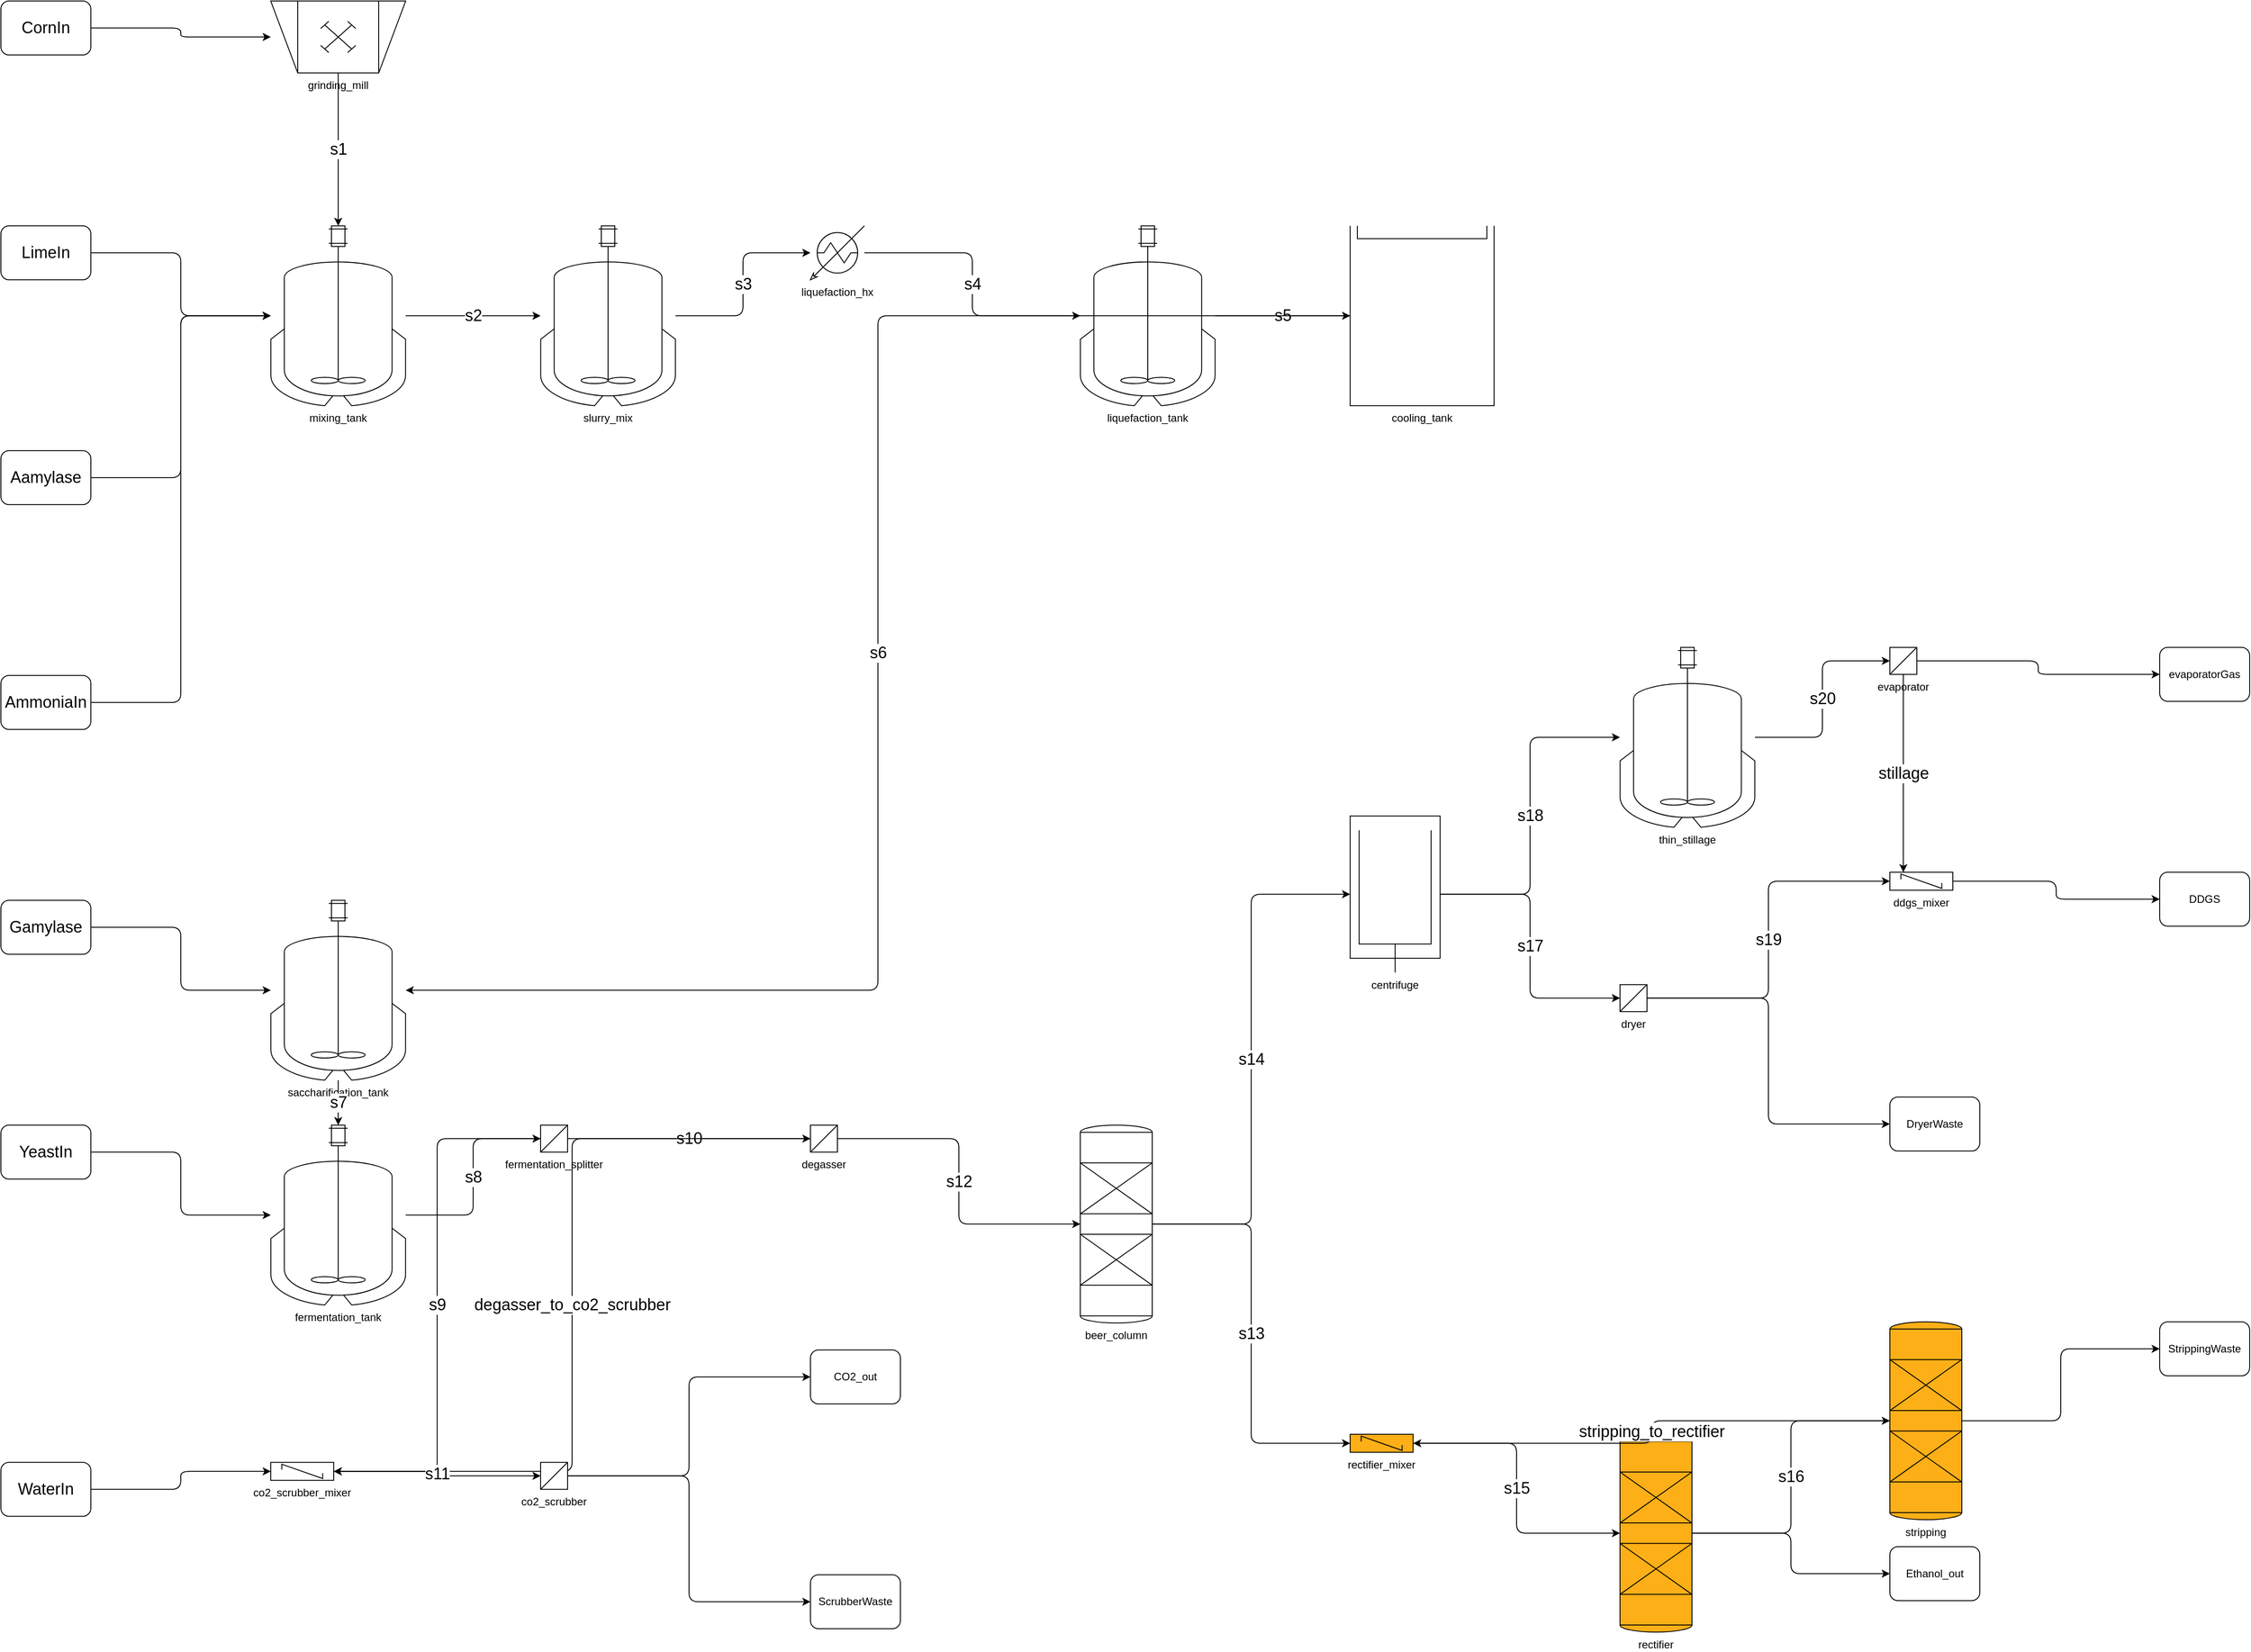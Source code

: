 <?xml version='1.0' encoding='utf-8'?>
<mxGraphModel dx="846" dy="900" grid="1" gridSize="10" guides="1" tooltips="1" connect="1" arrows="1" fold="1" page="1" pageScale="1" pageWidth="1150" pageHeight="1150" math="0" shadow="0"><!--Created by the Sustainable Energy Systems Analysis Group--><root><mxCell id="0" /><mxCell id="1" parent="0" /><mxCell id="grinding_mill" value="grinding_mill" style="shape=mxgraph.pid.crushers_grinding.crusher_(hammer);fillColor=white;verticalLabelPosition=bottom;labelPosition=center;align=center;verticalAlign=top;" vertex="1" parent="1"><mxGeometry x="600.0" y="-767.857" width="150" height="80" relative="0" as="geometry" /></mxCell><mxCell edge="1" parent="1" id="egrinding_mill-mixing_tank" style="edgeStyle=elbowEdgeStyle;html=1;orthogonal=1;fontFamily=Helvetica;fontSize=18;align=center;" source="grinding_mill" target="mixing_tank" value="s1"><mxGeometry relative="1" as="geometry" /></mxCell><mxCell edge="1" parent="1" id="iCornIn-grinding_mill" style="edgeStyle=elbowEdgeStyle;html=1;orthogonal=1;fontFamily=Helvetica;fontSize=12;align=center;" target="grinding_mill" source="iCornIn"><mxGeometry relative="1" as="geometry" /></mxCell><mxCell id="iCornIn" value="CornIn" style="rounded=1;whiteSpace=wrap;html=1;fontFamily=Helvetica;fontSize=18;align=center;" vertex="1" parent="1"><mxGeometry x="300.0" y="-767.857" width="100" height="60" as="geometry" /></mxCell><mxCell id="mixing_tank" value="mixing_tank" style="shape=mxgraph.pid.vessels.jacketed_mixing_vessel;fillColor=white;verticalLabelPosition=bottom;labelPosition=center;align=center;verticalAlign=top;" vertex="1" parent="1"><mxGeometry x="600.0" y="-517.857" width="150" height="200" relative="0" as="geometry" /></mxCell><mxCell edge="1" parent="1" id="emixing_tank-slurry_mix" style="edgeStyle=elbowEdgeStyle;html=1;orthogonal=1;fontFamily=Helvetica;fontSize=18;align=center;" source="mixing_tank" target="slurry_mix" value="s2"><mxGeometry relative="1" as="geometry" /></mxCell><mxCell edge="1" parent="1" id="is1-mixing_tank" style="edgeStyle=elbowEdgeStyle;html=1;orthogonal=1;fontFamily=Helvetica;fontSize=12;align=center;"><mxGeometry relative="1" as="geometry" /></mxCell><mxCell edge="1" parent="1" id="iLimeIn-mixing_tank" style="edgeStyle=elbowEdgeStyle;html=1;orthogonal=1;fontFamily=Helvetica;fontSize=12;align=center;" target="mixing_tank" source="iLimeIn"><mxGeometry relative="1" as="geometry" /></mxCell><mxCell id="iLimeIn" value="LimeIn" style="rounded=1;whiteSpace=wrap;html=1;fontFamily=Helvetica;fontSize=18;align=center;" vertex="1" parent="1"><mxGeometry x="300.0" y="-517.857" width="100" height="60" as="geometry" /></mxCell><mxCell edge="1" parent="1" id="iAamylase-mixing_tank" style="edgeStyle=elbowEdgeStyle;html=1;orthogonal=1;fontFamily=Helvetica;fontSize=12;align=center;" target="mixing_tank" source="iAamylase"><mxGeometry relative="1" as="geometry" /></mxCell><mxCell id="iAamylase" value="Aamylase" style="rounded=1;whiteSpace=wrap;html=1;fontFamily=Helvetica;fontSize=18;align=center;" vertex="1" parent="1"><mxGeometry x="300.0" y="-267.857" width="100" height="60" as="geometry" /></mxCell><mxCell edge="1" parent="1" id="iAmmoniaIn-mixing_tank" style="edgeStyle=elbowEdgeStyle;html=1;orthogonal=1;fontFamily=Helvetica;fontSize=12;align=center;" target="mixing_tank" source="iAmmoniaIn"><mxGeometry relative="1" as="geometry" /></mxCell><mxCell id="iAmmoniaIn" value="AmmoniaIn" style="rounded=1;whiteSpace=wrap;html=1;fontFamily=Helvetica;fontSize=18;align=center;" vertex="1" parent="1"><mxGeometry x="300.0" y="-17.857" width="100" height="60" as="geometry" /></mxCell><mxCell id="slurry_mix" value="slurry_mix" style="shape=mxgraph.pid.vessels.jacketed_mixing_vessel;fillColor=white;verticalLabelPosition=bottom;labelPosition=center;align=center;verticalAlign=top;" vertex="1" parent="1"><mxGeometry x="900.0" y="-517.857" width="150" height="200" relative="0" as="geometry" /></mxCell><mxCell edge="1" parent="1" id="eslurry_mix-liquefaction_hx" style="edgeStyle=elbowEdgeStyle;html=1;orthogonal=1;fontFamily=Helvetica;fontSize=18;align=center;" source="slurry_mix" target="liquefaction_hx" value="s3"><mxGeometry relative="1" as="geometry" /></mxCell><mxCell edge="1" parent="1" id="is2-slurry_mix" style="edgeStyle=elbowEdgeStyle;html=1;orthogonal=1;fontFamily=Helvetica;fontSize=12;align=center;"><mxGeometry relative="1" as="geometry" /></mxCell><mxCell id="liquefaction_hx" value="liquefaction_hx" style="shape=mxgraph.pid.heat_exchangers.heater;fillColor=white;verticalLabelPosition=bottom;labelPosition=center;align=center;verticalAlign=top;" vertex="1" parent="1"><mxGeometry x="1200.0" y="-517.857" width="60" height="60" relative="0" as="geometry" /></mxCell><mxCell edge="1" parent="1" id="eliquefaction_hx-liquefaction_tank" style="edgeStyle=elbowEdgeStyle;html=1;orthogonal=1;fontFamily=Helvetica;fontSize=18;align=center;" source="liquefaction_hx" target="liquefaction_tank" value="s4"><mxGeometry relative="1" as="geometry" /></mxCell><mxCell edge="1" parent="1" id="is3-liquefaction_hx" style="edgeStyle=elbowEdgeStyle;html=1;orthogonal=1;fontFamily=Helvetica;fontSize=12;align=center;"><mxGeometry relative="1" as="geometry" /></mxCell><mxCell id="liquefaction_tank" value="liquefaction_tank" style="shape=mxgraph.pid.vessels.jacketed_mixing_vessel;fillColor=white;verticalLabelPosition=bottom;labelPosition=center;align=center;verticalAlign=top;" vertex="1" parent="1"><mxGeometry x="1500.0" y="-517.857" width="150" height="200" relative="0" as="geometry" /></mxCell><mxCell edge="1" parent="1" id="eliquefaction_tank-cooling_tank" style="edgeStyle=elbowEdgeStyle;html=1;orthogonal=1;fontFamily=Helvetica;fontSize=18;align=center;" source="liquefaction_tank" target="cooling_tank" value="s5"><mxGeometry relative="1" as="geometry" /></mxCell><mxCell edge="1" parent="1" id="is4-liquefaction_tank" style="edgeStyle=elbowEdgeStyle;html=1;orthogonal=1;fontFamily=Helvetica;fontSize=12;align=center;"><mxGeometry relative="1" as="geometry" /></mxCell><mxCell id="cooling_tank" value="cooling_tank" style="shape=mxgraph.pid.vessels.tank_(floating_roof);fillColor=white;verticalLabelPosition=bottom;labelPosition=center;align=center;verticalAlign=top;" vertex="1" parent="1"><mxGeometry x="1800.0" y="-517.857" width="160" height="200" relative="0" as="geometry" /></mxCell><mxCell edge="1" parent="1" id="ecooling_tank-saccharification_tank" style="edgeStyle=elbowEdgeStyle;html=1;orthogonal=1;fontFamily=Helvetica;fontSize=18;align=center;" source="cooling_tank" target="saccharification_tank" value="s6"><mxGeometry relative="1" as="geometry" /></mxCell><mxCell edge="1" parent="1" id="is5-cooling_tank" style="edgeStyle=elbowEdgeStyle;html=1;orthogonal=1;fontFamily=Helvetica;fontSize=12;align=center;"><mxGeometry relative="1" as="geometry" /></mxCell><mxCell id="saccharification_tank" value="saccharification_tank" style="shape=mxgraph.pid.vessels.jacketed_mixing_vessel;fillColor=white;verticalLabelPosition=bottom;labelPosition=center;align=center;verticalAlign=top;" vertex="1" parent="1"><mxGeometry x="600.0" y="232.143" width="150" height="200" relative="0" as="geometry" /></mxCell><mxCell edge="1" parent="1" id="esaccharification_tank-fermentation_tank" style="edgeStyle=elbowEdgeStyle;html=1;orthogonal=1;fontFamily=Helvetica;fontSize=18;align=center;" source="saccharification_tank" target="fermentation_tank" value="s7"><mxGeometry relative="1" as="geometry" /></mxCell><mxCell edge="1" parent="1" id="is6-saccharification_tank" style="edgeStyle=elbowEdgeStyle;html=1;orthogonal=1;fontFamily=Helvetica;fontSize=12;align=center;"><mxGeometry relative="1" as="geometry" /></mxCell><mxCell edge="1" parent="1" id="iGamylase-saccharification_tank" style="edgeStyle=elbowEdgeStyle;html=1;orthogonal=1;fontFamily=Helvetica;fontSize=12;align=center;" target="saccharification_tank" source="iGamylase"><mxGeometry relative="1" as="geometry" /></mxCell><mxCell id="iGamylase" value="Gamylase" style="rounded=1;whiteSpace=wrap;html=1;fontFamily=Helvetica;fontSize=18;align=center;" vertex="1" parent="1"><mxGeometry x="300.0" y="232.143" width="100" height="60" as="geometry" /></mxCell><mxCell id="fermentation_tank" value="fermentation_tank" style="shape=mxgraph.pid.vessels.jacketed_mixing_vessel;fillColor=white;verticalLabelPosition=bottom;labelPosition=center;align=center;verticalAlign=top;" vertex="1" parent="1"><mxGeometry x="600.0" y="482.143" width="150" height="200" relative="0" as="geometry" /></mxCell><mxCell edge="1" parent="1" id="efermentation_tank-fermentation_splitter" style="edgeStyle=elbowEdgeStyle;html=1;orthogonal=1;fontFamily=Helvetica;fontSize=18;align=center;" source="fermentation_tank" target="fermentation_splitter" value="s8"><mxGeometry relative="1" as="geometry" /></mxCell><mxCell edge="1" parent="1" id="is7-fermentation_tank" style="edgeStyle=elbowEdgeStyle;html=1;orthogonal=1;fontFamily=Helvetica;fontSize=12;align=center;"><mxGeometry relative="1" as="geometry" /></mxCell><mxCell edge="1" parent="1" id="iYeastIn-fermentation_tank" style="edgeStyle=elbowEdgeStyle;html=1;orthogonal=1;fontFamily=Helvetica;fontSize=12;align=center;" target="fermentation_tank" source="iYeastIn"><mxGeometry relative="1" as="geometry" /></mxCell><mxCell id="iYeastIn" value="YeastIn" style="rounded=1;whiteSpace=wrap;html=1;fontFamily=Helvetica;fontSize=18;align=center;" vertex="1" parent="1"><mxGeometry x="300.0" y="482.143" width="100" height="60" as="geometry" /></mxCell><mxCell id="fermentation_splitter" value="fermentation_splitter" style="shape=mxgraph.pid.filters.filter;fillColor=white;verticalLabelPosition=bottom;labelPosition=center;align=center;verticalAlign=top;" vertex="1" parent="1"><mxGeometry x="900.0" y="482.143" width="30" height="30" relative="0" as="geometry" /></mxCell><mxCell edge="1" parent="1" id="efermentation_splitter-co2_scrubber_mixer" style="edgeStyle=elbowEdgeStyle;html=1;orthogonal=1;fontFamily=Helvetica;fontSize=18;align=center;" source="fermentation_splitter" target="co2_scrubber_mixer" value="s9"><mxGeometry relative="1" as="geometry" /></mxCell><mxCell edge="1" parent="1" id="efermentation_splitter-degasser" style="edgeStyle=elbowEdgeStyle;html=1;orthogonal=1;fontFamily=Helvetica;fontSize=18;align=center;" source="fermentation_splitter" target="degasser" value="s10"><mxGeometry relative="1" as="geometry" /></mxCell><mxCell edge="1" parent="1" id="is8-fermentation_splitter" style="edgeStyle=elbowEdgeStyle;html=1;orthogonal=1;fontFamily=Helvetica;fontSize=12;align=center;"><mxGeometry relative="1" as="geometry" /></mxCell><mxCell id="degasser" value="degasser" style="shape=mxgraph.pid.filters.filter;fillColor=white;verticalLabelPosition=bottom;labelPosition=center;align=center;verticalAlign=top;" vertex="1" parent="1"><mxGeometry x="1200.0" y="482.143" width="30" height="30" relative="0" as="geometry" /></mxCell><mxCell edge="1" parent="1" id="edegasser-co2_scrubber_mixer" style="edgeStyle=elbowEdgeStyle;html=1;orthogonal=1;fontFamily=Helvetica;fontSize=18;align=center;" source="degasser" target="co2_scrubber_mixer" value="degasser_to_co2_scrubber"><mxGeometry relative="1" as="geometry" /></mxCell><mxCell edge="1" parent="1" id="edegasser-beer_column" style="edgeStyle=elbowEdgeStyle;html=1;orthogonal=1;fontFamily=Helvetica;fontSize=18;align=center;" source="degasser" target="beer_column" value="s12"><mxGeometry relative="1" as="geometry" /></mxCell><mxCell edge="1" parent="1" id="is10-degasser" style="edgeStyle=elbowEdgeStyle;html=1;orthogonal=1;fontFamily=Helvetica;fontSize=12;align=center;"><mxGeometry relative="1" as="geometry" /></mxCell><mxCell id="beer_column" value="beer_column" style="shape=mxgraph.pid.vessels.tower_with_packing;fillColor=white;verticalLabelPosition=bottom;labelPosition=center;align=center;verticalAlign=top;" vertex="1" parent="1"><mxGeometry x="1500.0" y="482.143" width="80" height="220" relative="0" as="geometry" /></mxCell><mxCell edge="1" parent="1" id="ebeer_column-rectifier_mixer" style="edgeStyle=elbowEdgeStyle;html=1;orthogonal=1;fontFamily=Helvetica;fontSize=18;align=center;" source="beer_column" target="rectifier_mixer" value="s13"><mxGeometry relative="1" as="geometry" /></mxCell><mxCell edge="1" parent="1" id="ebeer_column-centrifuge" style="edgeStyle=elbowEdgeStyle;html=1;orthogonal=1;fontFamily=Helvetica;fontSize=18;align=center;" source="beer_column" target="centrifuge" value="s14"><mxGeometry relative="1" as="geometry" /></mxCell><mxCell edge="1" parent="1" id="is12-beer_column" style="edgeStyle=elbowEdgeStyle;html=1;orthogonal=1;fontFamily=Helvetica;fontSize=12;align=center;"><mxGeometry relative="1" as="geometry" /></mxCell><mxCell id="centrifuge" value="centrifuge" style="shape=mxgraph.pid.centrifuges.centrifuge_(solid_shell);fillColor=white;verticalLabelPosition=bottom;labelPosition=center;align=center;verticalAlign=top;" vertex="1" parent="1"><mxGeometry x="1800.0" y="138.393" width="100" height="174" relative="0" as="geometry" /></mxCell><mxCell edge="1" parent="1" id="ecentrifuge-dryer" style="edgeStyle=elbowEdgeStyle;html=1;orthogonal=1;fontFamily=Helvetica;fontSize=18;align=center;" source="centrifuge" target="dryer" value="s17"><mxGeometry relative="1" as="geometry" /></mxCell><mxCell edge="1" parent="1" id="ecentrifuge-thin_stillage" style="edgeStyle=elbowEdgeStyle;html=1;orthogonal=1;fontFamily=Helvetica;fontSize=18;align=center;" source="centrifuge" target="thin_stillage" value="s18"><mxGeometry relative="1" as="geometry" /></mxCell><mxCell edge="1" parent="1" id="is14-centrifuge" style="edgeStyle=elbowEdgeStyle;html=1;orthogonal=1;fontFamily=Helvetica;fontSize=12;align=center;"><mxGeometry relative="1" as="geometry" /></mxCell><mxCell id="thin_stillage" value="thin_stillage" style="shape=mxgraph.pid.vessels.jacketed_mixing_vessel;fillColor=white;verticalLabelPosition=bottom;labelPosition=center;align=center;verticalAlign=top;" vertex="1" parent="1"><mxGeometry x="2100.0" y="-49.107" width="150" height="200" relative="0" as="geometry" /></mxCell><mxCell edge="1" parent="1" id="ethin_stillage-evaporator" style="edgeStyle=elbowEdgeStyle;html=1;orthogonal=1;fontFamily=Helvetica;fontSize=18;align=center;" source="thin_stillage" target="evaporator" value="s20"><mxGeometry relative="1" as="geometry" /></mxCell><mxCell edge="1" parent="1" id="is18-thin_stillage" style="edgeStyle=elbowEdgeStyle;html=1;orthogonal=1;fontFamily=Helvetica;fontSize=12;align=center;"><mxGeometry relative="1" as="geometry" /></mxCell><mxCell id="evaporator" value="evaporator" style="shape=mxgraph.pid.filters.filter;fillColor=white;verticalLabelPosition=bottom;labelPosition=center;align=center;verticalAlign=top;" vertex="1" parent="1"><mxGeometry x="2400.0" y="-49.107" width="30" height="30" relative="0" as="geometry" /></mxCell><mxCell edge="1" parent="1" source="evaporator" target="oevaporatorGas" style="edgeStyle=elbowEdgeStyle;html=1;orthogonal=1;fontFamily=Helvetica;fontSize=18;align=center;"><mxGeometry relative="1" as="geometry" /></mxCell><mxCell id="oevaporatorGas" value="evaporatorGas" style="rounded=1;whiteSpace=wrap;html=1;fontFamily=Helvetica;fontSize=12;align=center;" vertex="1" parent="1"><mxGeometry x="2700.0" y="-49.107" width="100" height="60" as="geometry" /></mxCell><mxCell edge="1" parent="1" id="eevaporator-ddgs_mixer" style="edgeStyle=elbowEdgeStyle;html=1;orthogonal=1;fontFamily=Helvetica;fontSize=18;align=center;" source="evaporator" target="ddgs_mixer" value="stillage"><mxGeometry relative="1" as="geometry" /></mxCell><mxCell edge="1" parent="1" id="is20-evaporator" style="edgeStyle=elbowEdgeStyle;html=1;orthogonal=1;fontFamily=Helvetica;fontSize=12;align=center;"><mxGeometry relative="1" as="geometry" /></mxCell><mxCell id="dryer" value="dryer" style="shape=mxgraph.pid.filters.filter;fillColor=white;verticalLabelPosition=bottom;labelPosition=center;align=center;verticalAlign=top;" vertex="1" parent="1"><mxGeometry x="2100.0" y="325.893" width="30" height="30" relative="0" as="geometry" /></mxCell><mxCell edge="1" parent="1" id="edryer-ddgs_mixer" style="edgeStyle=elbowEdgeStyle;html=1;orthogonal=1;fontFamily=Helvetica;fontSize=18;align=center;" source="dryer" target="ddgs_mixer" value="s19"><mxGeometry relative="1" as="geometry" /></mxCell><mxCell edge="1" parent="1" source="dryer" target="oDryerWaste" style="edgeStyle=elbowEdgeStyle;html=1;orthogonal=1;fontFamily=Helvetica;fontSize=18;align=center;"><mxGeometry relative="1" as="geometry" /></mxCell><mxCell id="oDryerWaste" value="DryerWaste" style="rounded=1;whiteSpace=wrap;html=1;fontFamily=Helvetica;fontSize=12;align=center;" vertex="1" parent="1"><mxGeometry x="2400.0" y="450.893" width="100" height="60" as="geometry" /></mxCell><mxCell edge="1" parent="1" id="is17-dryer" style="edgeStyle=elbowEdgeStyle;html=1;orthogonal=1;fontFamily=Helvetica;fontSize=12;align=center;"><mxGeometry relative="1" as="geometry" /></mxCell><mxCell id="ddgs_mixer" value="ddgs_mixer" style="shape=mxgraph.pid.mixers.in-line_static_mixer;fillColor=white;verticalLabelPosition=bottom;labelPosition=center;align=center;verticalAlign=top;" vertex="1" parent="1"><mxGeometry x="2400.0" y="200.893" width="70" height="20" relative="0" as="geometry" /></mxCell><mxCell edge="1" parent="1" source="ddgs_mixer" target="oDDGS" style="edgeStyle=elbowEdgeStyle;html=1;orthogonal=1;fontFamily=Helvetica;fontSize=18;align=center;"><mxGeometry relative="1" as="geometry" /></mxCell><mxCell id="oDDGS" value="DDGS" style="rounded=1;whiteSpace=wrap;html=1;fontFamily=Helvetica;fontSize=12;align=center;" vertex="1" parent="1"><mxGeometry x="2700.0" y="200.893" width="100" height="60" as="geometry" /></mxCell><mxCell edge="1" parent="1" id="is19-ddgs_mixer" style="edgeStyle=elbowEdgeStyle;html=1;orthogonal=1;fontFamily=Helvetica;fontSize=12;align=center;"><mxGeometry relative="1" as="geometry" /></mxCell><mxCell edge="1" parent="1" id="istillage-ddgs_mixer" style="edgeStyle=elbowEdgeStyle;html=1;orthogonal=1;fontFamily=Helvetica;fontSize=12;align=center;"><mxGeometry relative="1" as="geometry" /></mxCell><mxCell id="rectifier_mixer" value="rectifier_mixer" style="shape=mxgraph.pid.mixers.in-line_static_mixer;fillColor=#fcaf17;verticalLabelPosition=bottom;labelPosition=center;align=center;verticalAlign=top;" vertex="1" parent="1"><mxGeometry x="1800.0" y="825.893" width="70" height="20" relative="0" as="geometry" /></mxCell><mxCell edge="1" parent="1" id="erectifier_mixer-rectifier" style="edgeStyle=elbowEdgeStyle;html=1;orthogonal=1;fontFamily=Helvetica;fontSize=18;align=center;" source="rectifier_mixer" target="rectifier" value="s15"><mxGeometry relative="1" as="geometry" /></mxCell><mxCell edge="1" parent="1" id="is13-rectifier_mixer" style="edgeStyle=elbowEdgeStyle;html=1;orthogonal=1;fontFamily=Helvetica;fontSize=12;align=center;"><mxGeometry relative="1" as="geometry" /></mxCell><mxCell edge="1" parent="1" id="istripping_to_rectifier-rectifier_mixer" style="edgeStyle=elbowEdgeStyle;html=1;orthogonal=1;fontFamily=Helvetica;fontSize=12;align=center;"><mxGeometry relative="1" as="geometry" /></mxCell><mxCell id="rectifier" value="rectifier" style="shape=mxgraph.pid.vessels.tower_with_packing;fillColor=#fcaf17;verticalLabelPosition=bottom;labelPosition=center;align=center;verticalAlign=top;" vertex="1" parent="1"><mxGeometry x="2100.0" y="825.893" width="80" height="220" relative="0" as="geometry" /></mxCell><mxCell edge="1" parent="1" source="rectifier" target="oEthanol_out" style="edgeStyle=elbowEdgeStyle;html=1;orthogonal=1;fontFamily=Helvetica;fontSize=18;align=center;"><mxGeometry relative="1" as="geometry" /></mxCell><mxCell id="oEthanol_out" value="Ethanol_out" style="rounded=1;whiteSpace=wrap;html=1;fontFamily=Helvetica;fontSize=12;align=center;" vertex="1" parent="1"><mxGeometry x="2400.0" y="950.893" width="100" height="60" as="geometry" /></mxCell><mxCell edge="1" parent="1" id="erectifier-stripping" style="edgeStyle=elbowEdgeStyle;html=1;orthogonal=1;fontFamily=Helvetica;fontSize=18;align=center;" source="rectifier" target="stripping" value="s16"><mxGeometry relative="1" as="geometry" /></mxCell><mxCell edge="1" parent="1" id="is15-rectifier" style="edgeStyle=elbowEdgeStyle;html=1;orthogonal=1;fontFamily=Helvetica;fontSize=12;align=center;"><mxGeometry relative="1" as="geometry" /></mxCell><mxCell id="stripping" value="stripping" style="shape=mxgraph.pid.vessels.tower_with_packing;fillColor=#fcaf17;verticalLabelPosition=bottom;labelPosition=center;align=center;verticalAlign=top;" vertex="1" parent="1"><mxGeometry x="2400.0" y="700.893" width="80" height="220" relative="0" as="geometry" /></mxCell><mxCell edge="1" parent="1" id="estripping-rectifier_mixer" style="edgeStyle=elbowEdgeStyle;html=1;orthogonal=1;fontFamily=Helvetica;fontSize=18;align=center;" source="stripping" target="rectifier_mixer" value="stripping_to_rectifier"><mxGeometry relative="1" as="geometry" /></mxCell><mxCell edge="1" parent="1" source="stripping" target="oStrippingWaste" style="edgeStyle=elbowEdgeStyle;html=1;orthogonal=1;fontFamily=Helvetica;fontSize=18;align=center;"><mxGeometry relative="1" as="geometry" /></mxCell><mxCell id="oStrippingWaste" value="StrippingWaste" style="rounded=1;whiteSpace=wrap;html=1;fontFamily=Helvetica;fontSize=12;align=center;" vertex="1" parent="1"><mxGeometry x="2700.0" y="700.893" width="100" height="60" as="geometry" /></mxCell><mxCell edge="1" parent="1" id="is16-stripping" style="edgeStyle=elbowEdgeStyle;html=1;orthogonal=1;fontFamily=Helvetica;fontSize=12;align=center;"><mxGeometry relative="1" as="geometry" /></mxCell><mxCell id="co2_scrubber_mixer" value="co2_scrubber_mixer" style="shape=mxgraph.pid.mixers.in-line_static_mixer;fillColor=white;verticalLabelPosition=bottom;labelPosition=center;align=center;verticalAlign=top;" vertex="1" parent="1"><mxGeometry x="600.0" y="857.143" width="70" height="20" relative="0" as="geometry" /></mxCell><mxCell edge="1" parent="1" id="eco2_scrubber_mixer-co2_scrubber" style="edgeStyle=elbowEdgeStyle;html=1;orthogonal=1;fontFamily=Helvetica;fontSize=18;align=center;" source="co2_scrubber_mixer" target="co2_scrubber" value="s11"><mxGeometry relative="1" as="geometry" /></mxCell><mxCell edge="1" parent="1" id="is9-co2_scrubber_mixer" style="edgeStyle=elbowEdgeStyle;html=1;orthogonal=1;fontFamily=Helvetica;fontSize=12;align=center;"><mxGeometry relative="1" as="geometry" /></mxCell><mxCell edge="1" parent="1" id="iWaterIn-co2_scrubber_mixer" style="edgeStyle=elbowEdgeStyle;html=1;orthogonal=1;fontFamily=Helvetica;fontSize=12;align=center;" target="co2_scrubber_mixer" source="iWaterIn"><mxGeometry relative="1" as="geometry" /></mxCell><mxCell id="iWaterIn" value="WaterIn" style="rounded=1;whiteSpace=wrap;html=1;fontFamily=Helvetica;fontSize=18;align=center;" vertex="1" parent="1"><mxGeometry x="300.0" y="857.143" width="100" height="60" as="geometry" /></mxCell><mxCell edge="1" parent="1" id="idegasser_to_co2_scrubber-co2_scrubber_mixer" style="edgeStyle=elbowEdgeStyle;html=1;orthogonal=1;fontFamily=Helvetica;fontSize=12;align=center;"><mxGeometry relative="1" as="geometry" /></mxCell><mxCell id="co2_scrubber" value="co2_scrubber" style="shape=mxgraph.pid.filters.filter;fillColor=white;verticalLabelPosition=bottom;labelPosition=center;align=center;verticalAlign=top;" vertex="1" parent="1"><mxGeometry x="900.0" y="857.143" width="30" height="30" relative="0" as="geometry" /></mxCell><mxCell edge="1" parent="1" source="co2_scrubber" target="oCO2_out" style="edgeStyle=elbowEdgeStyle;html=1;orthogonal=1;fontFamily=Helvetica;fontSize=18;align=center;"><mxGeometry relative="1" as="geometry" /></mxCell><mxCell id="oCO2_out" value="CO2_out" style="rounded=1;whiteSpace=wrap;html=1;fontFamily=Helvetica;fontSize=12;align=center;" vertex="1" parent="1"><mxGeometry x="1200.0" y="732.143" width="100" height="60" as="geometry" /></mxCell><mxCell edge="1" parent="1" source="co2_scrubber" target="oScrubberWaste" style="edgeStyle=elbowEdgeStyle;html=1;orthogonal=1;fontFamily=Helvetica;fontSize=18;align=center;"><mxGeometry relative="1" as="geometry" /></mxCell><mxCell id="oScrubberWaste" value="ScrubberWaste" style="rounded=1;whiteSpace=wrap;html=1;fontFamily=Helvetica;fontSize=12;align=center;" vertex="1" parent="1"><mxGeometry x="1200.0" y="982.143" width="100" height="60" as="geometry" /></mxCell><mxCell edge="1" parent="1" id="is11-co2_scrubber" style="edgeStyle=elbowEdgeStyle;html=1;orthogonal=1;fontFamily=Helvetica;fontSize=12;align=center;"><mxGeometry relative="1" as="geometry" /></mxCell></root></mxGraphModel>